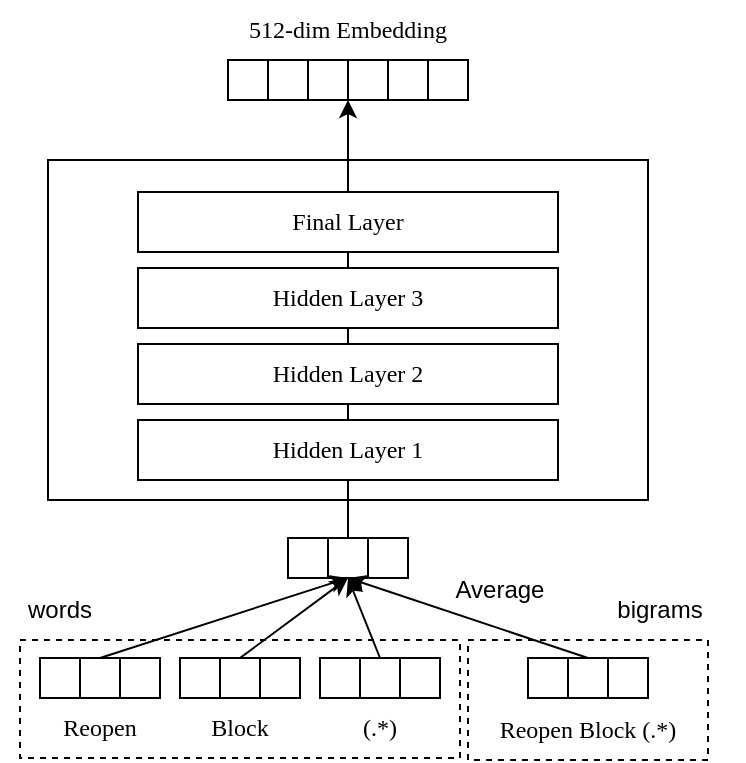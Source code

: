 <mxfile version="22.1.18" type="github">
  <diagram name="第 1 页" id="6nVP2N6nmAT499h52arM">
    <mxGraphModel dx="1562" dy="858" grid="1" gridSize="10" guides="1" tooltips="1" connect="1" arrows="1" fold="1" page="1" pageScale="1" pageWidth="827" pageHeight="1169" math="0" shadow="0">
      <root>
        <mxCell id="0" />
        <mxCell id="1" parent="0" />
        <mxCell id="7g2vHUfS6uXbRVbTkO2l-70" value="" style="rounded=0;whiteSpace=wrap;html=1;dashed=1;" vertex="1" parent="1">
          <mxGeometry x="494" y="540" width="120" height="60" as="geometry" />
        </mxCell>
        <mxCell id="7g2vHUfS6uXbRVbTkO2l-69" value="" style="rounded=0;whiteSpace=wrap;html=1;dashed=1;" vertex="1" parent="1">
          <mxGeometry x="270" y="540" width="220" height="59" as="geometry" />
        </mxCell>
        <mxCell id="7g2vHUfS6uXbRVbTkO2l-41" value="" style="rounded=0;whiteSpace=wrap;html=1;" vertex="1" parent="1">
          <mxGeometry x="284" y="300" width="300" height="170" as="geometry" />
        </mxCell>
        <mxCell id="7g2vHUfS6uXbRVbTkO2l-48" value="" style="endArrow=classic;html=1;rounded=0;exitX=0.5;exitY=0;exitDx=0;exitDy=0;" edge="1" parent="1" source="7g2vHUfS6uXbRVbTkO2l-30">
          <mxGeometry width="50" height="50" relative="1" as="geometry">
            <mxPoint x="430" y="270" as="sourcePoint" />
            <mxPoint x="434" y="270" as="targetPoint" />
          </mxGeometry>
        </mxCell>
        <mxCell id="7g2vHUfS6uXbRVbTkO2l-1" value="" style="group" vertex="1" connectable="0" parent="1">
          <mxGeometry x="280" y="549" width="60" height="20" as="geometry" />
        </mxCell>
        <mxCell id="7g2vHUfS6uXbRVbTkO2l-2" value="" style="rounded=0;whiteSpace=wrap;html=1;" vertex="1" parent="7g2vHUfS6uXbRVbTkO2l-1">
          <mxGeometry width="20" height="20" as="geometry" />
        </mxCell>
        <mxCell id="7g2vHUfS6uXbRVbTkO2l-3" value="" style="rounded=0;whiteSpace=wrap;html=1;" vertex="1" parent="7g2vHUfS6uXbRVbTkO2l-1">
          <mxGeometry x="20" width="20" height="20" as="geometry" />
        </mxCell>
        <mxCell id="7g2vHUfS6uXbRVbTkO2l-4" value="" style="rounded=0;whiteSpace=wrap;html=1;" vertex="1" parent="7g2vHUfS6uXbRVbTkO2l-1">
          <mxGeometry x="40" width="20" height="20" as="geometry" />
        </mxCell>
        <mxCell id="7g2vHUfS6uXbRVbTkO2l-5" value="" style="group" vertex="1" connectable="0" parent="1">
          <mxGeometry x="350" y="549" width="60" height="20" as="geometry" />
        </mxCell>
        <mxCell id="7g2vHUfS6uXbRVbTkO2l-6" value="" style="rounded=0;whiteSpace=wrap;html=1;" vertex="1" parent="7g2vHUfS6uXbRVbTkO2l-5">
          <mxGeometry width="20" height="20" as="geometry" />
        </mxCell>
        <mxCell id="7g2vHUfS6uXbRVbTkO2l-7" value="" style="rounded=0;whiteSpace=wrap;html=1;" vertex="1" parent="7g2vHUfS6uXbRVbTkO2l-5">
          <mxGeometry x="20" width="20" height="20" as="geometry" />
        </mxCell>
        <mxCell id="7g2vHUfS6uXbRVbTkO2l-8" value="" style="rounded=0;whiteSpace=wrap;html=1;" vertex="1" parent="7g2vHUfS6uXbRVbTkO2l-5">
          <mxGeometry x="40" width="20" height="20" as="geometry" />
        </mxCell>
        <mxCell id="7g2vHUfS6uXbRVbTkO2l-9" value="" style="group" vertex="1" connectable="0" parent="1">
          <mxGeometry x="420" y="549" width="60" height="20" as="geometry" />
        </mxCell>
        <mxCell id="7g2vHUfS6uXbRVbTkO2l-10" value="" style="rounded=0;whiteSpace=wrap;html=1;" vertex="1" parent="7g2vHUfS6uXbRVbTkO2l-9">
          <mxGeometry width="20" height="20" as="geometry" />
        </mxCell>
        <mxCell id="7g2vHUfS6uXbRVbTkO2l-11" value="" style="rounded=0;whiteSpace=wrap;html=1;" vertex="1" parent="7g2vHUfS6uXbRVbTkO2l-9">
          <mxGeometry x="20" width="20" height="20" as="geometry" />
        </mxCell>
        <mxCell id="7g2vHUfS6uXbRVbTkO2l-12" value="" style="rounded=0;whiteSpace=wrap;html=1;" vertex="1" parent="7g2vHUfS6uXbRVbTkO2l-9">
          <mxGeometry x="40" width="20" height="20" as="geometry" />
        </mxCell>
        <mxCell id="7g2vHUfS6uXbRVbTkO2l-13" value="Reopen" style="text;html=1;strokeColor=none;fillColor=none;align=center;verticalAlign=middle;whiteSpace=wrap;rounded=0;fontFamily=Times New Roman;" vertex="1" parent="1">
          <mxGeometry x="280" y="569" width="60" height="30" as="geometry" />
        </mxCell>
        <mxCell id="7g2vHUfS6uXbRVbTkO2l-14" value="Block" style="text;html=1;strokeColor=none;fillColor=none;align=center;verticalAlign=middle;whiteSpace=wrap;rounded=0;fontFamily=Times New Roman;" vertex="1" parent="1">
          <mxGeometry x="350" y="569" width="60" height="30" as="geometry" />
        </mxCell>
        <mxCell id="7g2vHUfS6uXbRVbTkO2l-15" value="(.*)" style="text;html=1;strokeColor=none;fillColor=none;align=center;verticalAlign=middle;whiteSpace=wrap;rounded=0;fontFamily=Times New Roman;" vertex="1" parent="1">
          <mxGeometry x="420" y="569" width="60" height="30" as="geometry" />
        </mxCell>
        <mxCell id="7g2vHUfS6uXbRVbTkO2l-23" value="" style="group" vertex="1" connectable="0" parent="1">
          <mxGeometry x="524" y="549" width="60" height="20" as="geometry" />
        </mxCell>
        <mxCell id="7g2vHUfS6uXbRVbTkO2l-24" value="" style="rounded=0;whiteSpace=wrap;html=1;" vertex="1" parent="7g2vHUfS6uXbRVbTkO2l-23">
          <mxGeometry width="20" height="20" as="geometry" />
        </mxCell>
        <mxCell id="7g2vHUfS6uXbRVbTkO2l-25" value="" style="rounded=0;whiteSpace=wrap;html=1;" vertex="1" parent="7g2vHUfS6uXbRVbTkO2l-23">
          <mxGeometry x="20" width="20" height="20" as="geometry" />
        </mxCell>
        <mxCell id="7g2vHUfS6uXbRVbTkO2l-26" value="" style="rounded=0;whiteSpace=wrap;html=1;" vertex="1" parent="7g2vHUfS6uXbRVbTkO2l-23">
          <mxGeometry x="40" width="20" height="20" as="geometry" />
        </mxCell>
        <mxCell id="7g2vHUfS6uXbRVbTkO2l-27" value="Reopen Block&amp;nbsp;(.*)" style="text;html=1;strokeColor=none;fillColor=none;align=center;verticalAlign=middle;whiteSpace=wrap;rounded=0;fontFamily=Times New Roman;" vertex="1" parent="1">
          <mxGeometry x="476" y="570" width="156" height="30" as="geometry" />
        </mxCell>
        <mxCell id="7g2vHUfS6uXbRVbTkO2l-28" value="" style="group" vertex="1" connectable="0" parent="1">
          <mxGeometry x="404" y="489" width="60" height="20" as="geometry" />
        </mxCell>
        <mxCell id="7g2vHUfS6uXbRVbTkO2l-29" value="" style="rounded=0;whiteSpace=wrap;html=1;" vertex="1" parent="7g2vHUfS6uXbRVbTkO2l-28">
          <mxGeometry width="20" height="20" as="geometry" />
        </mxCell>
        <mxCell id="7g2vHUfS6uXbRVbTkO2l-30" value="" style="rounded=0;whiteSpace=wrap;html=1;" vertex="1" parent="7g2vHUfS6uXbRVbTkO2l-28">
          <mxGeometry x="20" width="20" height="20" as="geometry" />
        </mxCell>
        <mxCell id="7g2vHUfS6uXbRVbTkO2l-31" value="" style="rounded=0;whiteSpace=wrap;html=1;" vertex="1" parent="7g2vHUfS6uXbRVbTkO2l-28">
          <mxGeometry x="40" width="20" height="20" as="geometry" />
        </mxCell>
        <mxCell id="7g2vHUfS6uXbRVbTkO2l-32" style="rounded=0;orthogonalLoop=1;jettySize=auto;html=1;exitX=0.5;exitY=0;exitDx=0;exitDy=0;entryX=0.5;entryY=1;entryDx=0;entryDy=0;" edge="1" parent="1" source="7g2vHUfS6uXbRVbTkO2l-3" target="7g2vHUfS6uXbRVbTkO2l-30">
          <mxGeometry relative="1" as="geometry" />
        </mxCell>
        <mxCell id="7g2vHUfS6uXbRVbTkO2l-33" style="rounded=0;orthogonalLoop=1;jettySize=auto;html=1;exitX=0.5;exitY=0;exitDx=0;exitDy=0;entryX=0.5;entryY=1;entryDx=0;entryDy=0;" edge="1" parent="1" source="7g2vHUfS6uXbRVbTkO2l-7" target="7g2vHUfS6uXbRVbTkO2l-30">
          <mxGeometry relative="1" as="geometry" />
        </mxCell>
        <mxCell id="7g2vHUfS6uXbRVbTkO2l-34" style="rounded=0;orthogonalLoop=1;jettySize=auto;html=1;exitX=0.5;exitY=0;exitDx=0;exitDy=0;entryX=0.5;entryY=1;entryDx=0;entryDy=0;" edge="1" parent="1" source="7g2vHUfS6uXbRVbTkO2l-11" target="7g2vHUfS6uXbRVbTkO2l-30">
          <mxGeometry relative="1" as="geometry" />
        </mxCell>
        <mxCell id="7g2vHUfS6uXbRVbTkO2l-35" style="rounded=0;orthogonalLoop=1;jettySize=auto;html=1;exitX=0.5;exitY=0;exitDx=0;exitDy=0;entryX=0.5;entryY=1;entryDx=0;entryDy=0;" edge="1" parent="1" source="7g2vHUfS6uXbRVbTkO2l-25" target="7g2vHUfS6uXbRVbTkO2l-30">
          <mxGeometry relative="1" as="geometry" />
        </mxCell>
        <mxCell id="7g2vHUfS6uXbRVbTkO2l-36" value="Average" style="text;html=1;strokeColor=none;fillColor=none;align=center;verticalAlign=middle;whiteSpace=wrap;rounded=0;" vertex="1" parent="1">
          <mxGeometry x="480" y="500" width="60" height="30" as="geometry" />
        </mxCell>
        <mxCell id="7g2vHUfS6uXbRVbTkO2l-42" value="Final Layer" style="rounded=0;whiteSpace=wrap;html=1;fontFamily=Times New Roman;" vertex="1" parent="1">
          <mxGeometry x="329" y="316" width="210" height="30" as="geometry" />
        </mxCell>
        <mxCell id="7g2vHUfS6uXbRVbTkO2l-44" value="Hidden Layer 2" style="rounded=0;whiteSpace=wrap;html=1;fontFamily=Times New Roman;" vertex="1" parent="1">
          <mxGeometry x="329" y="392" width="210" height="30" as="geometry" />
        </mxCell>
        <mxCell id="7g2vHUfS6uXbRVbTkO2l-45" value="Hidden Layer 1" style="rounded=0;whiteSpace=wrap;html=1;fontFamily=Times New Roman;" vertex="1" parent="1">
          <mxGeometry x="329" y="430" width="210" height="30" as="geometry" />
        </mxCell>
        <mxCell id="7g2vHUfS6uXbRVbTkO2l-46" value="Hidden Layer 3" style="rounded=0;whiteSpace=wrap;html=1;fontFamily=Times New Roman;" vertex="1" parent="1">
          <mxGeometry x="329" y="354" width="210" height="30" as="geometry" />
        </mxCell>
        <mxCell id="7g2vHUfS6uXbRVbTkO2l-49" value="" style="group" vertex="1" connectable="0" parent="1">
          <mxGeometry x="374" y="250" width="80" height="20" as="geometry" />
        </mxCell>
        <mxCell id="7g2vHUfS6uXbRVbTkO2l-50" value="" style="rounded=0;whiteSpace=wrap;html=1;" vertex="1" parent="7g2vHUfS6uXbRVbTkO2l-49">
          <mxGeometry width="20" height="20" as="geometry" />
        </mxCell>
        <mxCell id="7g2vHUfS6uXbRVbTkO2l-51" value="" style="rounded=0;whiteSpace=wrap;html=1;" vertex="1" parent="7g2vHUfS6uXbRVbTkO2l-49">
          <mxGeometry x="20" width="20" height="20" as="geometry" />
        </mxCell>
        <mxCell id="7g2vHUfS6uXbRVbTkO2l-52" value="" style="rounded=0;whiteSpace=wrap;html=1;" vertex="1" parent="7g2vHUfS6uXbRVbTkO2l-49">
          <mxGeometry x="40" width="20" height="20" as="geometry" />
        </mxCell>
        <mxCell id="7g2vHUfS6uXbRVbTkO2l-53" value="" style="group" vertex="1" connectable="0" parent="1">
          <mxGeometry x="440" y="250" width="80" height="20" as="geometry" />
        </mxCell>
        <mxCell id="7g2vHUfS6uXbRVbTkO2l-54" value="" style="rounded=0;whiteSpace=wrap;html=1;" vertex="1" parent="7g2vHUfS6uXbRVbTkO2l-53">
          <mxGeometry x="-6" width="20" height="20" as="geometry" />
        </mxCell>
        <mxCell id="7g2vHUfS6uXbRVbTkO2l-55" value="" style="rounded=0;whiteSpace=wrap;html=1;" vertex="1" parent="7g2vHUfS6uXbRVbTkO2l-53">
          <mxGeometry x="14" width="20" height="20" as="geometry" />
        </mxCell>
        <mxCell id="7g2vHUfS6uXbRVbTkO2l-56" value="" style="rounded=0;whiteSpace=wrap;html=1;" vertex="1" parent="7g2vHUfS6uXbRVbTkO2l-53">
          <mxGeometry x="34" width="20" height="20" as="geometry" />
        </mxCell>
        <mxCell id="7g2vHUfS6uXbRVbTkO2l-57" value="512-dim Embedding" style="text;html=1;strokeColor=none;fillColor=none;align=center;verticalAlign=middle;whiteSpace=wrap;rounded=0;fontFamily=Times New Roman;" vertex="1" parent="1">
          <mxGeometry x="379" y="220" width="110" height="30" as="geometry" />
        </mxCell>
        <mxCell id="7g2vHUfS6uXbRVbTkO2l-58" value="words" style="text;html=1;strokeColor=none;fillColor=none;align=center;verticalAlign=middle;whiteSpace=wrap;rounded=0;" vertex="1" parent="1">
          <mxGeometry x="260" y="510" width="60" height="30" as="geometry" />
        </mxCell>
        <mxCell id="7g2vHUfS6uXbRVbTkO2l-68" value="bigrams" style="text;html=1;strokeColor=none;fillColor=none;align=center;verticalAlign=middle;whiteSpace=wrap;rounded=0;" vertex="1" parent="1">
          <mxGeometry x="560" y="510" width="60" height="30" as="geometry" />
        </mxCell>
      </root>
    </mxGraphModel>
  </diagram>
</mxfile>
